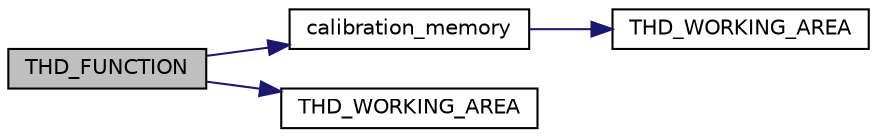 digraph "THD_FUNCTION"
{
  edge [fontname="Helvetica",fontsize="10",labelfontname="Helvetica",labelfontsize="10"];
  node [fontname="Helvetica",fontsize="10",shape=record];
  rankdir="LR";
  Node1 [label="THD_FUNCTION",height=0.2,width=0.4,color="black", fillcolor="grey75", style="filled", fontcolor="black"];
  Node1 -> Node2 [color="midnightblue",fontsize="10",style="solid",fontname="Helvetica"];
  Node2 [label="calibration_memory",height=0.2,width=0.4,color="black", fillcolor="white", style="filled",URL="$lines_8c.html#a08fd13feb3a88e9d81246b478c5794a2"];
  Node2 -> Node3 [color="midnightblue",fontsize="10",style="solid",fontname="Helvetica"];
  Node3 [label="THD_WORKING_AREA",height=0.2,width=0.4,color="black", fillcolor="white", style="filled",URL="$lines_8c.html#ad3c83bae44656bfb6d50378c02651e68"];
  Node1 -> Node4 [color="midnightblue",fontsize="10",style="solid",fontname="Helvetica"];
  Node4 [label="THD_WORKING_AREA",height=0.2,width=0.4,color="black", fillcolor="white", style="filled",URL="$jetson_8c.html#a9e0512e100d1d80a25926073c2c92e29"];
}
